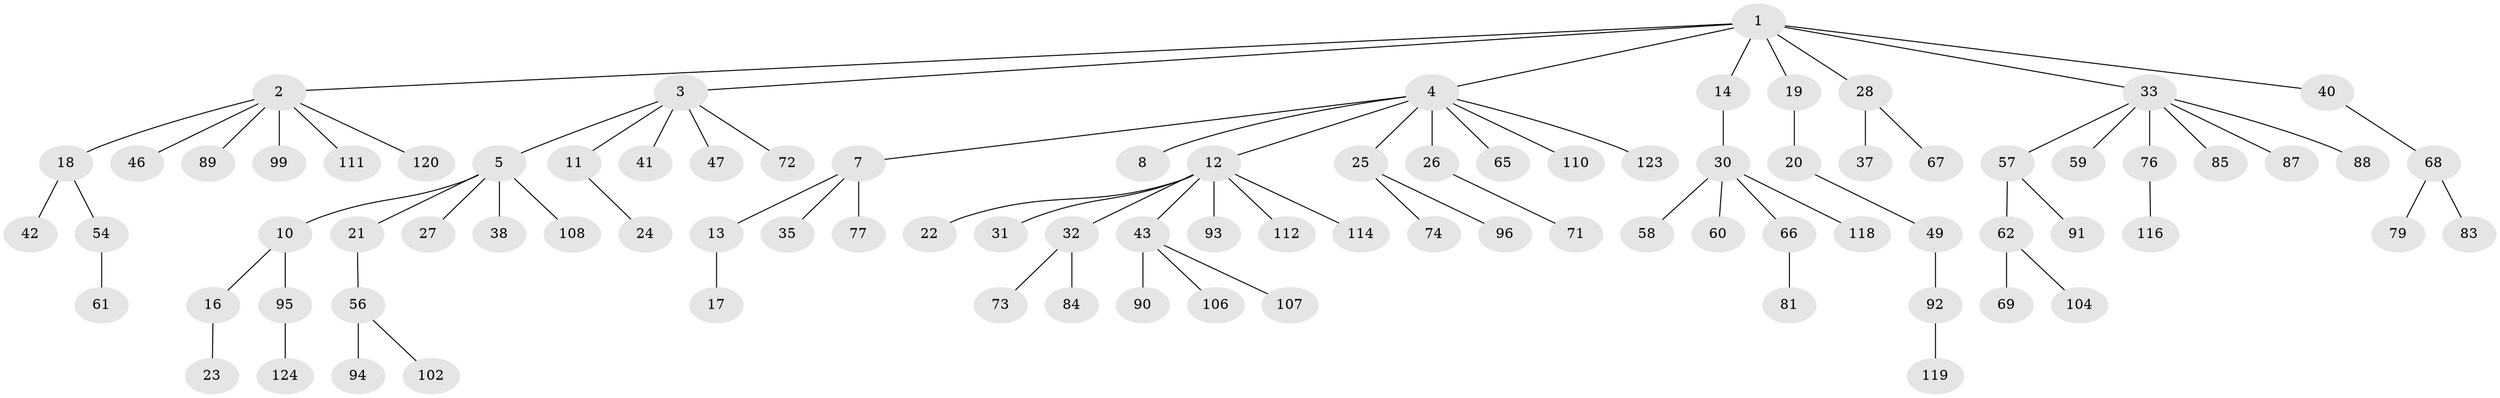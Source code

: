 // Generated by graph-tools (version 1.1) at 2025/24/03/03/25 07:24:06]
// undirected, 89 vertices, 88 edges
graph export_dot {
graph [start="1"]
  node [color=gray90,style=filled];
  1 [super="+15"];
  2 [super="+64"];
  3 [super="+63"];
  4 [super="+9"];
  5 [super="+6"];
  7 [super="+52"];
  8;
  10 [super="+39"];
  11 [super="+101"];
  12 [super="+51"];
  13 [super="+109"];
  14 [super="+29"];
  16;
  17 [super="+98"];
  18 [super="+105"];
  19;
  20 [super="+55"];
  21 [super="+70"];
  22;
  23 [super="+117"];
  24;
  25 [super="+45"];
  26 [super="+50"];
  27;
  28 [super="+36"];
  30 [super="+34"];
  31;
  32;
  33 [super="+48"];
  35;
  37;
  38;
  40 [super="+82"];
  41;
  42;
  43 [super="+44"];
  46;
  47 [super="+53"];
  49;
  54;
  56 [super="+78"];
  57;
  58 [super="+75"];
  59 [super="+80"];
  60 [super="+128"];
  61 [super="+126"];
  62 [super="+86"];
  65;
  66;
  67;
  68 [super="+100"];
  69;
  71;
  72;
  73 [super="+115"];
  74;
  76;
  77 [super="+103"];
  79 [super="+125"];
  81;
  83;
  84;
  85;
  87;
  88;
  89;
  90 [super="+127"];
  91 [super="+122"];
  92 [super="+97"];
  93;
  94;
  95;
  96;
  99;
  102;
  104;
  106;
  107 [super="+113"];
  108;
  110;
  111 [super="+121"];
  112;
  114;
  116;
  118;
  119;
  120;
  123;
  124;
  1 -- 2;
  1 -- 3;
  1 -- 4;
  1 -- 14;
  1 -- 19;
  1 -- 40;
  1 -- 28;
  1 -- 33;
  2 -- 18;
  2 -- 46;
  2 -- 99;
  2 -- 111;
  2 -- 120;
  2 -- 89;
  3 -- 5;
  3 -- 11;
  3 -- 41;
  3 -- 47;
  3 -- 72;
  4 -- 7;
  4 -- 8;
  4 -- 12;
  4 -- 25;
  4 -- 65;
  4 -- 110;
  4 -- 26;
  4 -- 123;
  5 -- 38;
  5 -- 108;
  5 -- 21;
  5 -- 10;
  5 -- 27;
  7 -- 13;
  7 -- 35;
  7 -- 77;
  10 -- 16;
  10 -- 95;
  11 -- 24;
  12 -- 22;
  12 -- 31;
  12 -- 32;
  12 -- 43;
  12 -- 112;
  12 -- 114;
  12 -- 93;
  13 -- 17;
  14 -- 30;
  16 -- 23;
  18 -- 42;
  18 -- 54;
  19 -- 20;
  20 -- 49;
  21 -- 56;
  25 -- 96;
  25 -- 74;
  26 -- 71;
  28 -- 37;
  28 -- 67;
  30 -- 58;
  30 -- 60;
  30 -- 66;
  30 -- 118;
  32 -- 73;
  32 -- 84;
  33 -- 59;
  33 -- 85;
  33 -- 87;
  33 -- 88;
  33 -- 57;
  33 -- 76;
  40 -- 68;
  43 -- 90;
  43 -- 106;
  43 -- 107;
  49 -- 92;
  54 -- 61;
  56 -- 94;
  56 -- 102;
  57 -- 62;
  57 -- 91;
  62 -- 69;
  62 -- 104;
  66 -- 81;
  68 -- 79;
  68 -- 83;
  76 -- 116;
  92 -- 119;
  95 -- 124;
}
